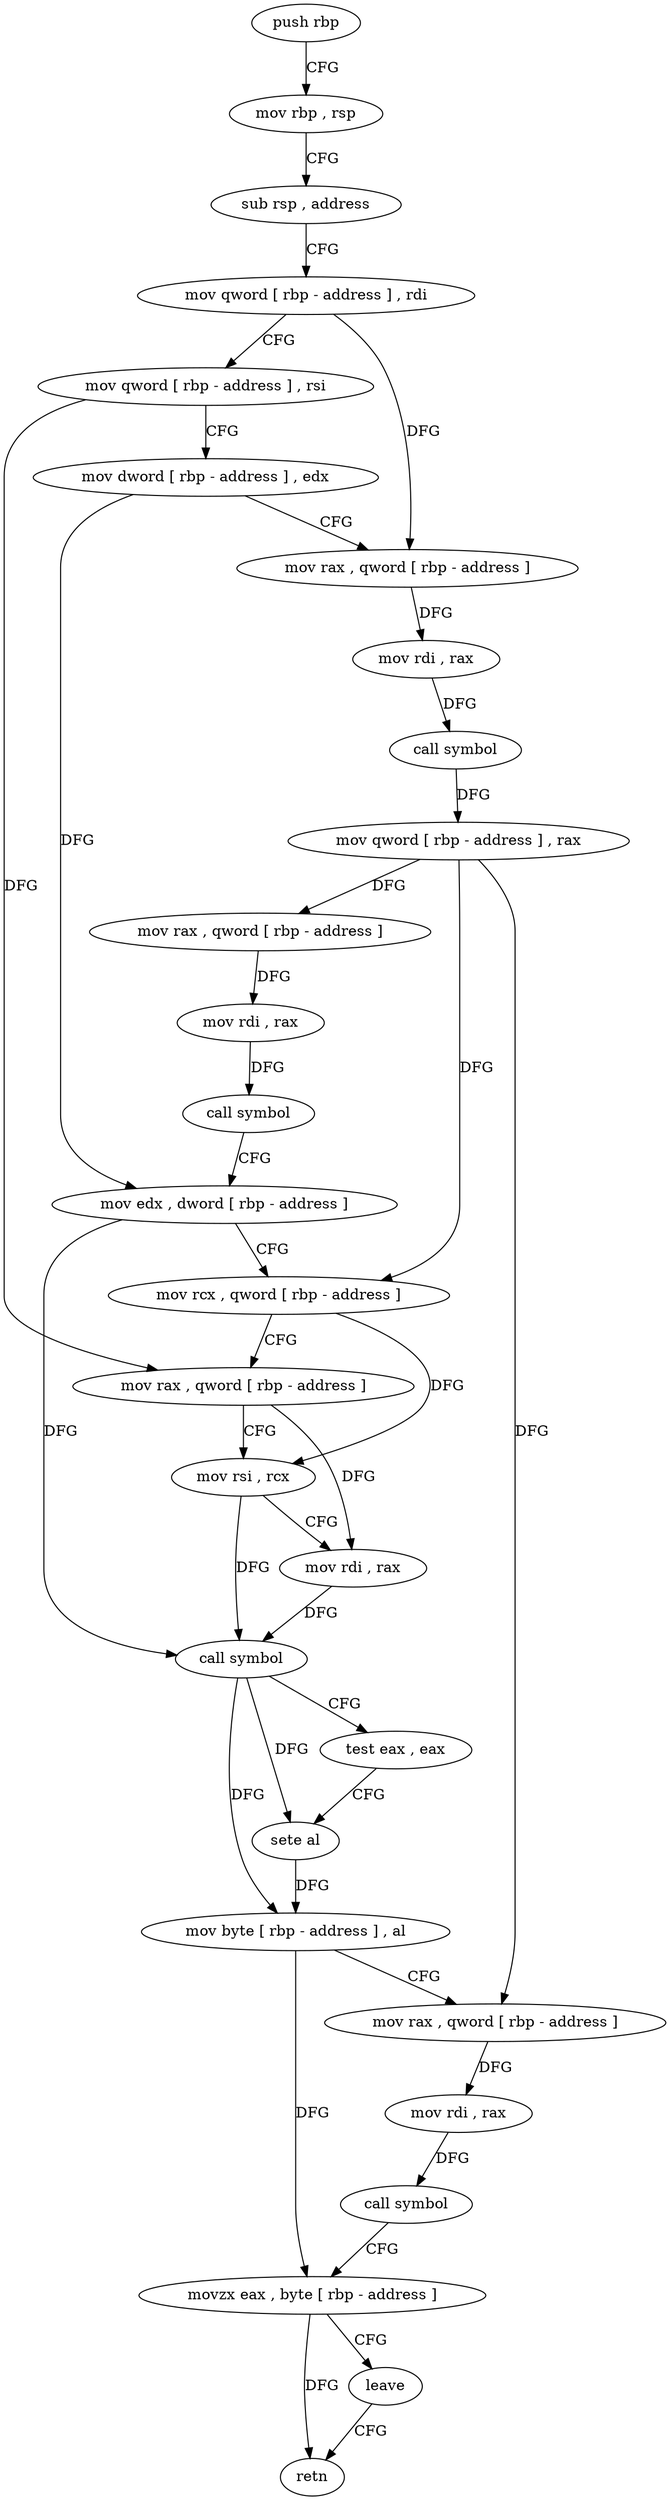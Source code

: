 digraph "func" {
"4216929" [label = "push rbp" ]
"4216930" [label = "mov rbp , rsp" ]
"4216933" [label = "sub rsp , address" ]
"4216937" [label = "mov qword [ rbp - address ] , rdi" ]
"4216941" [label = "mov qword [ rbp - address ] , rsi" ]
"4216945" [label = "mov dword [ rbp - address ] , edx" ]
"4216948" [label = "mov rax , qword [ rbp - address ]" ]
"4216952" [label = "mov rdi , rax" ]
"4216955" [label = "call symbol" ]
"4216960" [label = "mov qword [ rbp - address ] , rax" ]
"4216964" [label = "mov rax , qword [ rbp - address ]" ]
"4216968" [label = "mov rdi , rax" ]
"4216971" [label = "call symbol" ]
"4216976" [label = "mov edx , dword [ rbp - address ]" ]
"4216979" [label = "mov rcx , qword [ rbp - address ]" ]
"4216983" [label = "mov rax , qword [ rbp - address ]" ]
"4216987" [label = "mov rsi , rcx" ]
"4216990" [label = "mov rdi , rax" ]
"4216993" [label = "call symbol" ]
"4216998" [label = "test eax , eax" ]
"4217000" [label = "sete al" ]
"4217003" [label = "mov byte [ rbp - address ] , al" ]
"4217006" [label = "mov rax , qword [ rbp - address ]" ]
"4217010" [label = "mov rdi , rax" ]
"4217013" [label = "call symbol" ]
"4217018" [label = "movzx eax , byte [ rbp - address ]" ]
"4217022" [label = "leave" ]
"4217023" [label = "retn" ]
"4216929" -> "4216930" [ label = "CFG" ]
"4216930" -> "4216933" [ label = "CFG" ]
"4216933" -> "4216937" [ label = "CFG" ]
"4216937" -> "4216941" [ label = "CFG" ]
"4216937" -> "4216948" [ label = "DFG" ]
"4216941" -> "4216945" [ label = "CFG" ]
"4216941" -> "4216983" [ label = "DFG" ]
"4216945" -> "4216948" [ label = "CFG" ]
"4216945" -> "4216976" [ label = "DFG" ]
"4216948" -> "4216952" [ label = "DFG" ]
"4216952" -> "4216955" [ label = "DFG" ]
"4216955" -> "4216960" [ label = "DFG" ]
"4216960" -> "4216964" [ label = "DFG" ]
"4216960" -> "4216979" [ label = "DFG" ]
"4216960" -> "4217006" [ label = "DFG" ]
"4216964" -> "4216968" [ label = "DFG" ]
"4216968" -> "4216971" [ label = "DFG" ]
"4216971" -> "4216976" [ label = "CFG" ]
"4216976" -> "4216979" [ label = "CFG" ]
"4216976" -> "4216993" [ label = "DFG" ]
"4216979" -> "4216983" [ label = "CFG" ]
"4216979" -> "4216987" [ label = "DFG" ]
"4216983" -> "4216987" [ label = "CFG" ]
"4216983" -> "4216990" [ label = "DFG" ]
"4216987" -> "4216990" [ label = "CFG" ]
"4216987" -> "4216993" [ label = "DFG" ]
"4216990" -> "4216993" [ label = "DFG" ]
"4216993" -> "4216998" [ label = "CFG" ]
"4216993" -> "4217000" [ label = "DFG" ]
"4216993" -> "4217003" [ label = "DFG" ]
"4216998" -> "4217000" [ label = "CFG" ]
"4217000" -> "4217003" [ label = "DFG" ]
"4217003" -> "4217006" [ label = "CFG" ]
"4217003" -> "4217018" [ label = "DFG" ]
"4217006" -> "4217010" [ label = "DFG" ]
"4217010" -> "4217013" [ label = "DFG" ]
"4217013" -> "4217018" [ label = "CFG" ]
"4217018" -> "4217022" [ label = "CFG" ]
"4217018" -> "4217023" [ label = "DFG" ]
"4217022" -> "4217023" [ label = "CFG" ]
}
